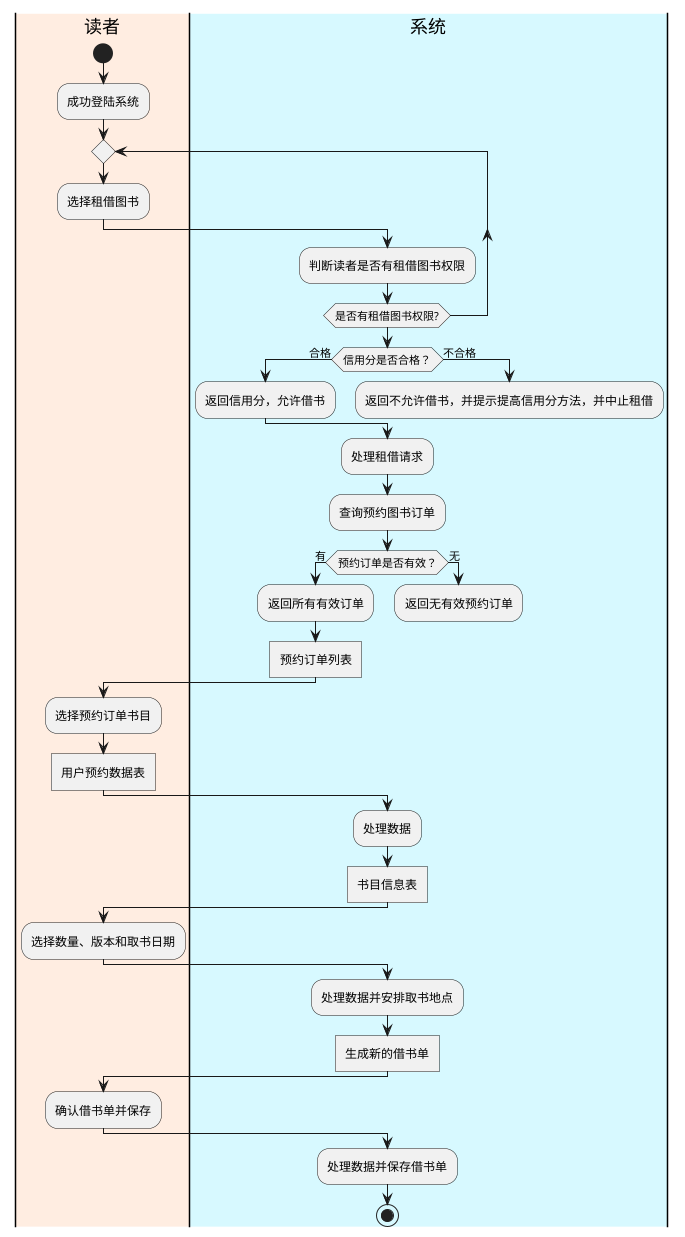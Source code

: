 @startuml

|#ffede1|读者|
start
    :成功登陆系统;
    repeat
        :选择租借图书;
    	|#D7F9FF|系统|
    	:判断读者是否有租借图书权限;
    repeat while (是否有租借图书权限?)
    |系统|
    if (信用分是否合格？) then (合格)
    	:返回信用分，允许借书;
    else(不合格)
    	:返回不允许借书，并提示提高信用分方法，并中止租借;
    	detach
    endif
    |系统|
    :处理租借请求;
	:查询预约图书订单;
    if (预约订单是否有效？) then (有)
	    :返回所有有效订单;
	    :预约订单列表]
    else(无)
	     :返回无有效预约订单;
	     detach
    endif
         |读者|
         :选择预约订单书目;
         :用户预约数据表]
         |系统|
	    :处理数据;
	    :书目信息表]
         |读者|
         :选择数量、版本和取书日期;
         |系统|
	    :处理数据并安排取书地点;
	    :生成新的借书单]
         |读者|
         :确认借书单并保存;
         |系统|
	    :处理数据并保存借书单;
stop

@enduml